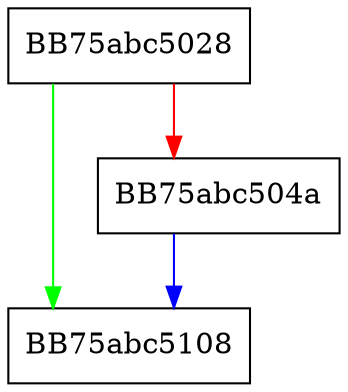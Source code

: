 digraph eIL_shld16 {
  node [shape="box"];
  graph [splines=ortho];
  BB75abc5028 -> BB75abc5108 [color="green"];
  BB75abc5028 -> BB75abc504a [color="red"];
  BB75abc504a -> BB75abc5108 [color="blue"];
}